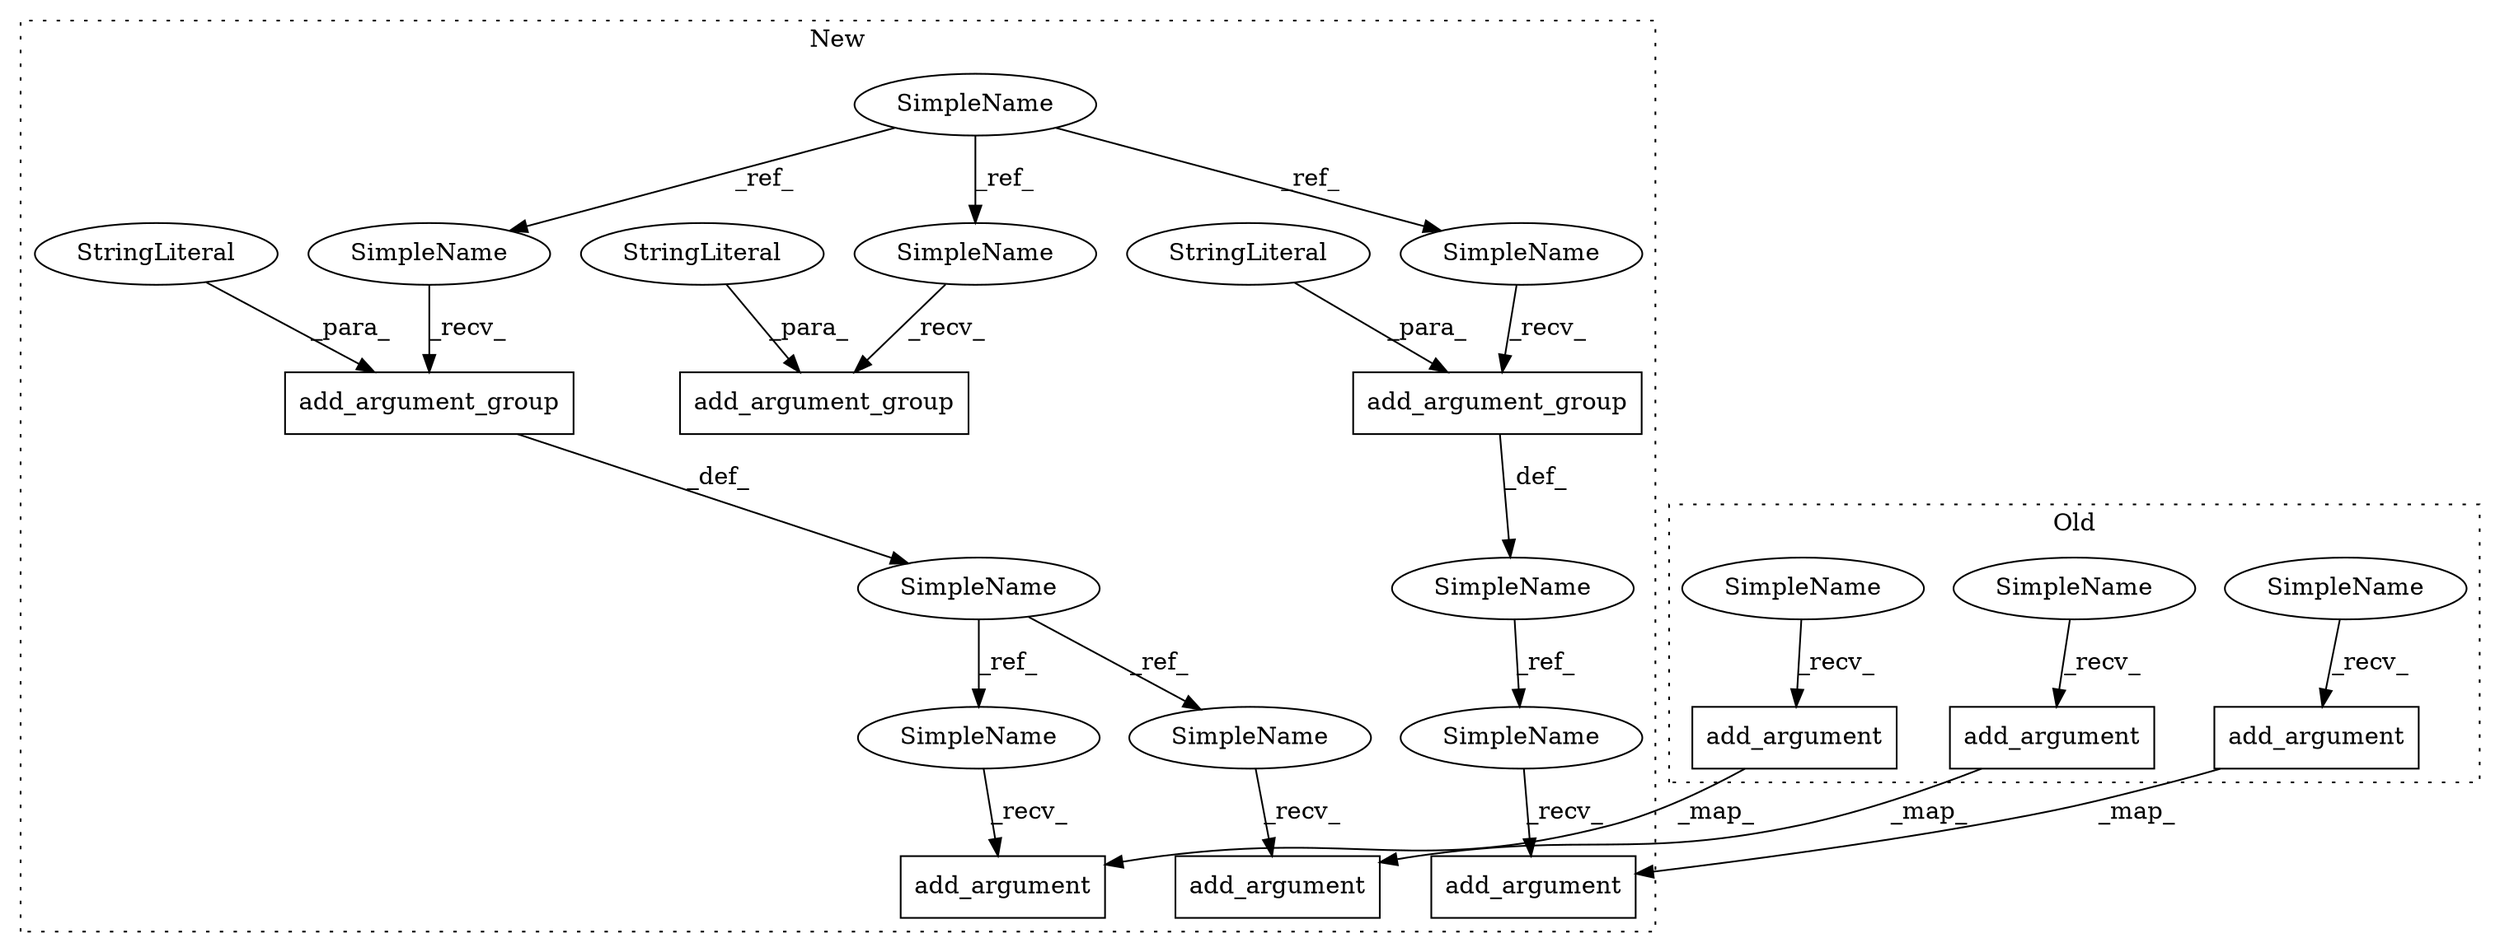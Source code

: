 digraph G {
subgraph cluster0 {
1 [label="add_argument" a="32" s="13760,13820" l="13,1" shape="box"];
12 [label="add_argument" a="32" s="13623,13746" l="13,1" shape="box"];
15 [label="add_argument" a="32" s="11981,12027" l="13,1" shape="box"];
20 [label="SimpleName" a="42" s="11974" l="6" shape="ellipse"];
21 [label="SimpleName" a="42" s="13753" l="6" shape="ellipse"];
22 [label="SimpleName" a="42" s="13616" l="6" shape="ellipse"];
label = "Old";
style="dotted";
}
subgraph cluster1 {
2 [label="add_argument" a="32" s="13113,13173" l="13,1" shape="box"];
3 [label="SimpleName" a="42" s="12870" l="5" shape="ellipse"];
4 [label="SimpleName" a="42" s="12015" l="6" shape="ellipse"];
5 [label="add_argument_group" a="32" s="14232,14263" l="19,1" shape="box"];
6 [label="StringLiteral" a="45" s="14251" l="12" shape="ellipse"];
7 [label="add_argument_group" a="32" s="12055,12081" l="19,1" shape="box"];
8 [label="StringLiteral" a="45" s="12074" l="7" shape="ellipse"];
9 [label="add_argument_group" a="32" s="12883,12908" l="19,1" shape="box"];
10 [label="StringLiteral" a="45" s="12902" l="6" shape="ellipse"];
11 [label="add_argument" a="32" s="12977,13100" l="13,1" shape="box"];
13 [label="SimpleName" a="42" s="14219" l="5" shape="ellipse"];
14 [label="add_argument" a="32" s="14276,14322" l="13,1" shape="box"];
16 [label="SimpleName" a="42" s="14225" l="6" shape="ellipse"];
17 [label="SimpleName" a="42" s="12048" l="6" shape="ellipse"];
18 [label="SimpleName" a="42" s="12876" l="6" shape="ellipse"];
19 [label="SimpleName" a="42" s="14270" l="5" shape="ellipse"];
23 [label="SimpleName" a="42" s="13107" l="5" shape="ellipse"];
24 [label="SimpleName" a="42" s="12971" l="5" shape="ellipse"];
label = "New";
style="dotted";
}
1 -> 2 [label="_map_"];
3 -> 23 [label="_ref_"];
3 -> 24 [label="_ref_"];
4 -> 16 [label="_ref_"];
4 -> 18 [label="_ref_"];
4 -> 17 [label="_ref_"];
5 -> 13 [label="_def_"];
6 -> 5 [label="_para_"];
8 -> 7 [label="_para_"];
9 -> 3 [label="_def_"];
10 -> 9 [label="_para_"];
12 -> 11 [label="_map_"];
13 -> 19 [label="_ref_"];
15 -> 14 [label="_map_"];
16 -> 5 [label="_recv_"];
17 -> 7 [label="_recv_"];
18 -> 9 [label="_recv_"];
19 -> 14 [label="_recv_"];
20 -> 15 [label="_recv_"];
21 -> 1 [label="_recv_"];
22 -> 12 [label="_recv_"];
23 -> 2 [label="_recv_"];
24 -> 11 [label="_recv_"];
}